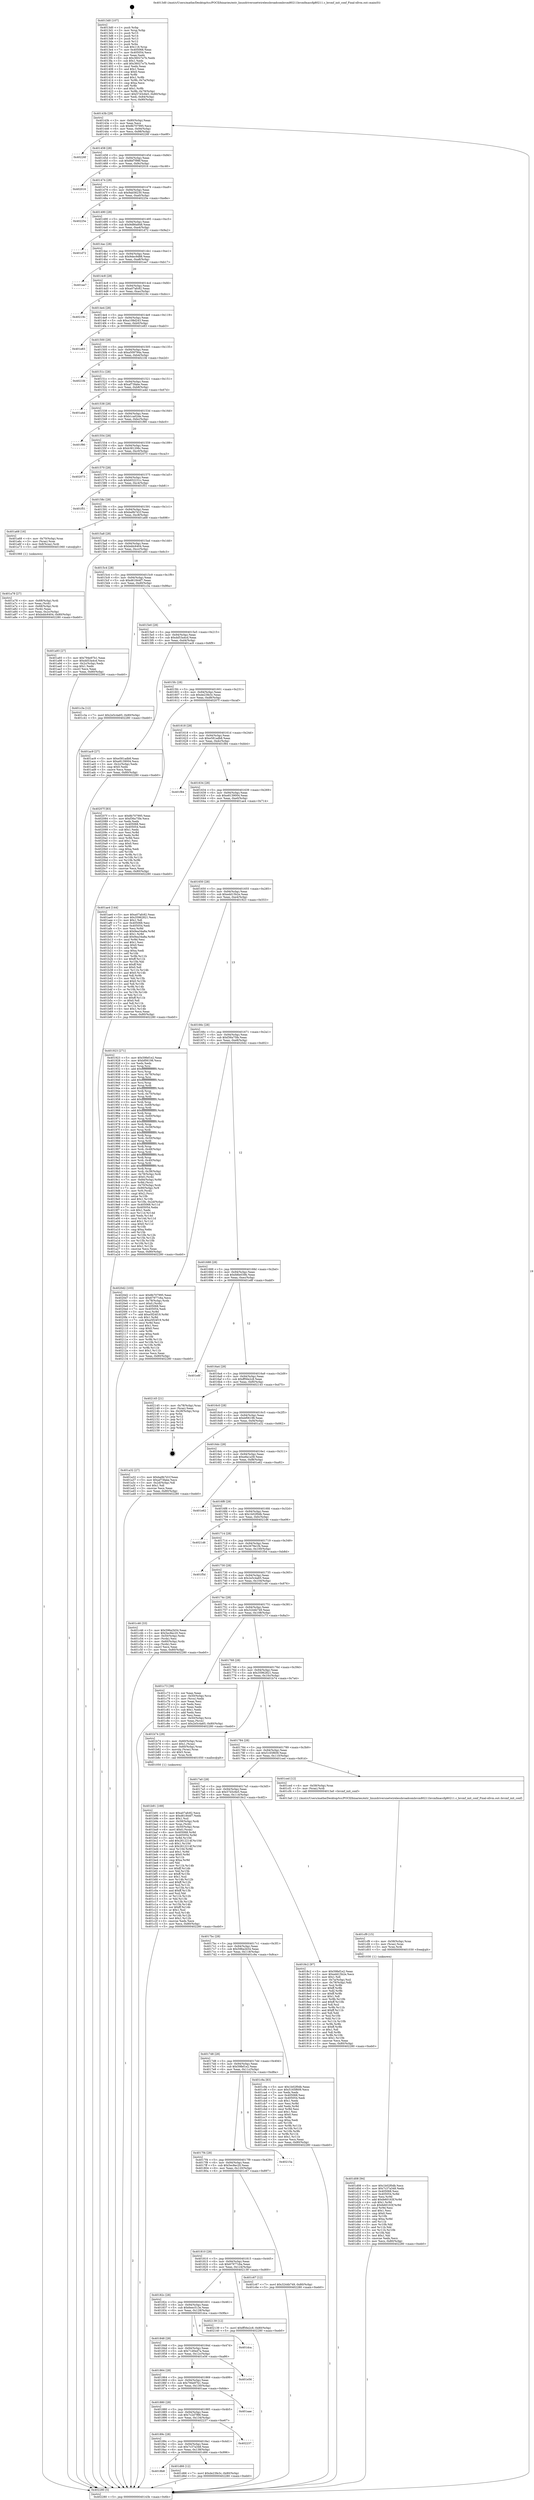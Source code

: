 digraph "0x4013d0" {
  label = "0x4013d0 (/mnt/c/Users/mathe/Desktop/tcc/POCII/binaries/extr_linuxdriversnetwirelessbroadcombrcm80211brcmfmaccfg80211.c_brcmf_init_conf_Final-ollvm.out::main(0))"
  labelloc = "t"
  node[shape=record]

  Entry [label="",width=0.3,height=0.3,shape=circle,fillcolor=black,style=filled]
  "0x40143b" [label="{
     0x40143b [29]\l
     | [instrs]\l
     &nbsp;&nbsp;0x40143b \<+3\>: mov -0x80(%rbp),%eax\l
     &nbsp;&nbsp;0x40143e \<+2\>: mov %eax,%ecx\l
     &nbsp;&nbsp;0x401440 \<+6\>: sub $0x8b707995,%ecx\l
     &nbsp;&nbsp;0x401446 \<+6\>: mov %eax,-0x94(%rbp)\l
     &nbsp;&nbsp;0x40144c \<+6\>: mov %ecx,-0x98(%rbp)\l
     &nbsp;&nbsp;0x401452 \<+6\>: je 000000000040226f \<main+0xe9f\>\l
  }"]
  "0x40226f" [label="{
     0x40226f\l
  }", style=dashed]
  "0x401458" [label="{
     0x401458 [28]\l
     | [instrs]\l
     &nbsp;&nbsp;0x401458 \<+5\>: jmp 000000000040145d \<main+0x8d\>\l
     &nbsp;&nbsp;0x40145d \<+6\>: mov -0x94(%rbp),%eax\l
     &nbsp;&nbsp;0x401463 \<+5\>: sub $0x8bf7f98f,%eax\l
     &nbsp;&nbsp;0x401468 \<+6\>: mov %eax,-0x9c(%rbp)\l
     &nbsp;&nbsp;0x40146e \<+6\>: je 0000000000402016 \<main+0xc46\>\l
  }"]
  Exit [label="",width=0.3,height=0.3,shape=circle,fillcolor=black,style=filled,peripheries=2]
  "0x402016" [label="{
     0x402016\l
  }", style=dashed]
  "0x401474" [label="{
     0x401474 [28]\l
     | [instrs]\l
     &nbsp;&nbsp;0x401474 \<+5\>: jmp 0000000000401479 \<main+0xa9\>\l
     &nbsp;&nbsp;0x401479 \<+6\>: mov -0x94(%rbp),%eax\l
     &nbsp;&nbsp;0x40147f \<+5\>: sub $0x9ab58230,%eax\l
     &nbsp;&nbsp;0x401484 \<+6\>: mov %eax,-0xa0(%rbp)\l
     &nbsp;&nbsp;0x40148a \<+6\>: je 000000000040225e \<main+0xe8e\>\l
  }"]
  "0x4018b8" [label="{
     0x4018b8\l
  }", style=dashed]
  "0x40225e" [label="{
     0x40225e\l
  }", style=dashed]
  "0x401490" [label="{
     0x401490 [28]\l
     | [instrs]\l
     &nbsp;&nbsp;0x401490 \<+5\>: jmp 0000000000401495 \<main+0xc5\>\l
     &nbsp;&nbsp;0x401495 \<+6\>: mov -0x94(%rbp),%eax\l
     &nbsp;&nbsp;0x40149b \<+5\>: sub $0x9d86a848,%eax\l
     &nbsp;&nbsp;0x4014a0 \<+6\>: mov %eax,-0xa4(%rbp)\l
     &nbsp;&nbsp;0x4014a6 \<+6\>: je 0000000000401d72 \<main+0x9a2\>\l
  }"]
  "0x401d66" [label="{
     0x401d66 [12]\l
     | [instrs]\l
     &nbsp;&nbsp;0x401d66 \<+7\>: movl $0xde23fe3c,-0x80(%rbp)\l
     &nbsp;&nbsp;0x401d6d \<+5\>: jmp 0000000000402280 \<main+0xeb0\>\l
  }"]
  "0x401d72" [label="{
     0x401d72\l
  }", style=dashed]
  "0x4014ac" [label="{
     0x4014ac [28]\l
     | [instrs]\l
     &nbsp;&nbsp;0x4014ac \<+5\>: jmp 00000000004014b1 \<main+0xe1\>\l
     &nbsp;&nbsp;0x4014b1 \<+6\>: mov -0x94(%rbp),%eax\l
     &nbsp;&nbsp;0x4014b7 \<+5\>: sub $0x9dec9d88,%eax\l
     &nbsp;&nbsp;0x4014bc \<+6\>: mov %eax,-0xa8(%rbp)\l
     &nbsp;&nbsp;0x4014c2 \<+6\>: je 0000000000401ee7 \<main+0xb17\>\l
  }"]
  "0x40189c" [label="{
     0x40189c [28]\l
     | [instrs]\l
     &nbsp;&nbsp;0x40189c \<+5\>: jmp 00000000004018a1 \<main+0x4d1\>\l
     &nbsp;&nbsp;0x4018a1 \<+6\>: mov -0x94(%rbp),%eax\l
     &nbsp;&nbsp;0x4018a7 \<+5\>: sub $0x7c37a348,%eax\l
     &nbsp;&nbsp;0x4018ac \<+6\>: mov %eax,-0x138(%rbp)\l
     &nbsp;&nbsp;0x4018b2 \<+6\>: je 0000000000401d66 \<main+0x996\>\l
  }"]
  "0x401ee7" [label="{
     0x401ee7\l
  }", style=dashed]
  "0x4014c8" [label="{
     0x4014c8 [28]\l
     | [instrs]\l
     &nbsp;&nbsp;0x4014c8 \<+5\>: jmp 00000000004014cd \<main+0xfd\>\l
     &nbsp;&nbsp;0x4014cd \<+6\>: mov -0x94(%rbp),%eax\l
     &nbsp;&nbsp;0x4014d3 \<+5\>: sub $0xa07afc82,%eax\l
     &nbsp;&nbsp;0x4014d8 \<+6\>: mov %eax,-0xac(%rbp)\l
     &nbsp;&nbsp;0x4014de \<+6\>: je 000000000040219c \<main+0xdcc\>\l
  }"]
  "0x402237" [label="{
     0x402237\l
  }", style=dashed]
  "0x40219c" [label="{
     0x40219c\l
  }", style=dashed]
  "0x4014e4" [label="{
     0x4014e4 [28]\l
     | [instrs]\l
     &nbsp;&nbsp;0x4014e4 \<+5\>: jmp 00000000004014e9 \<main+0x119\>\l
     &nbsp;&nbsp;0x4014e9 \<+6\>: mov -0x94(%rbp),%eax\l
     &nbsp;&nbsp;0x4014ef \<+5\>: sub $0xa108d243,%eax\l
     &nbsp;&nbsp;0x4014f4 \<+6\>: mov %eax,-0xb0(%rbp)\l
     &nbsp;&nbsp;0x4014fa \<+6\>: je 0000000000401e83 \<main+0xab3\>\l
  }"]
  "0x401880" [label="{
     0x401880 [28]\l
     | [instrs]\l
     &nbsp;&nbsp;0x401880 \<+5\>: jmp 0000000000401885 \<main+0x4b5\>\l
     &nbsp;&nbsp;0x401885 \<+6\>: mov -0x94(%rbp),%eax\l
     &nbsp;&nbsp;0x40188b \<+5\>: sub $0x7c2d7f88,%eax\l
     &nbsp;&nbsp;0x401890 \<+6\>: mov %eax,-0x134(%rbp)\l
     &nbsp;&nbsp;0x401896 \<+6\>: je 0000000000402237 \<main+0xe67\>\l
  }"]
  "0x401e83" [label="{
     0x401e83\l
  }", style=dashed]
  "0x401500" [label="{
     0x401500 [28]\l
     | [instrs]\l
     &nbsp;&nbsp;0x401500 \<+5\>: jmp 0000000000401505 \<main+0x135\>\l
     &nbsp;&nbsp;0x401505 \<+6\>: mov -0x94(%rbp),%eax\l
     &nbsp;&nbsp;0x40150b \<+5\>: sub $0xa509794a,%eax\l
     &nbsp;&nbsp;0x401510 \<+6\>: mov %eax,-0xb4(%rbp)\l
     &nbsp;&nbsp;0x401516 \<+6\>: je 00000000004021fd \<main+0xe2d\>\l
  }"]
  "0x401aae" [label="{
     0x401aae\l
  }", style=dashed]
  "0x4021fd" [label="{
     0x4021fd\l
  }", style=dashed]
  "0x40151c" [label="{
     0x40151c [28]\l
     | [instrs]\l
     &nbsp;&nbsp;0x40151c \<+5\>: jmp 0000000000401521 \<main+0x151\>\l
     &nbsp;&nbsp;0x401521 \<+6\>: mov -0x94(%rbp),%eax\l
     &nbsp;&nbsp;0x401527 \<+5\>: sub $0xaf73fabe,%eax\l
     &nbsp;&nbsp;0x40152c \<+6\>: mov %eax,-0xb8(%rbp)\l
     &nbsp;&nbsp;0x401532 \<+6\>: je 0000000000401a4d \<main+0x67d\>\l
  }"]
  "0x401864" [label="{
     0x401864 [28]\l
     | [instrs]\l
     &nbsp;&nbsp;0x401864 \<+5\>: jmp 0000000000401869 \<main+0x499\>\l
     &nbsp;&nbsp;0x401869 \<+6\>: mov -0x94(%rbp),%eax\l
     &nbsp;&nbsp;0x40186f \<+5\>: sub $0x794e97b1,%eax\l
     &nbsp;&nbsp;0x401874 \<+6\>: mov %eax,-0x130(%rbp)\l
     &nbsp;&nbsp;0x40187a \<+6\>: je 0000000000401aae \<main+0x6de\>\l
  }"]
  "0x401a4d" [label="{
     0x401a4d\l
  }", style=dashed]
  "0x401538" [label="{
     0x401538 [28]\l
     | [instrs]\l
     &nbsp;&nbsp;0x401538 \<+5\>: jmp 000000000040153d \<main+0x16d\>\l
     &nbsp;&nbsp;0x40153d \<+6\>: mov -0x94(%rbp),%eax\l
     &nbsp;&nbsp;0x401543 \<+5\>: sub $0xb1ca02de,%eax\l
     &nbsp;&nbsp;0x401548 \<+6\>: mov %eax,-0xbc(%rbp)\l
     &nbsp;&nbsp;0x40154e \<+6\>: je 0000000000401f90 \<main+0xbc0\>\l
  }"]
  "0x401e56" [label="{
     0x401e56\l
  }", style=dashed]
  "0x401f90" [label="{
     0x401f90\l
  }", style=dashed]
  "0x401554" [label="{
     0x401554 [28]\l
     | [instrs]\l
     &nbsp;&nbsp;0x401554 \<+5\>: jmp 0000000000401559 \<main+0x189\>\l
     &nbsp;&nbsp;0x401559 \<+6\>: mov -0x94(%rbp),%eax\l
     &nbsp;&nbsp;0x40155f \<+5\>: sub $0xb381206c,%eax\l
     &nbsp;&nbsp;0x401564 \<+6\>: mov %eax,-0xc0(%rbp)\l
     &nbsp;&nbsp;0x40156a \<+6\>: je 0000000000402073 \<main+0xca3\>\l
  }"]
  "0x401848" [label="{
     0x401848 [28]\l
     | [instrs]\l
     &nbsp;&nbsp;0x401848 \<+5\>: jmp 000000000040184d \<main+0x47d\>\l
     &nbsp;&nbsp;0x40184d \<+6\>: mov -0x94(%rbp),%eax\l
     &nbsp;&nbsp;0x401853 \<+5\>: sub $0x71d0ed7a,%eax\l
     &nbsp;&nbsp;0x401858 \<+6\>: mov %eax,-0x12c(%rbp)\l
     &nbsp;&nbsp;0x40185e \<+6\>: je 0000000000401e56 \<main+0xa86\>\l
  }"]
  "0x402073" [label="{
     0x402073\l
  }", style=dashed]
  "0x401570" [label="{
     0x401570 [28]\l
     | [instrs]\l
     &nbsp;&nbsp;0x401570 \<+5\>: jmp 0000000000401575 \<main+0x1a5\>\l
     &nbsp;&nbsp;0x401575 \<+6\>: mov -0x94(%rbp),%eax\l
     &nbsp;&nbsp;0x40157b \<+5\>: sub $0xb932231c,%eax\l
     &nbsp;&nbsp;0x401580 \<+6\>: mov %eax,-0xc4(%rbp)\l
     &nbsp;&nbsp;0x401586 \<+6\>: je 0000000000401f51 \<main+0xb81\>\l
  }"]
  "0x401dca" [label="{
     0x401dca\l
  }", style=dashed]
  "0x401f51" [label="{
     0x401f51\l
  }", style=dashed]
  "0x40158c" [label="{
     0x40158c [28]\l
     | [instrs]\l
     &nbsp;&nbsp;0x40158c \<+5\>: jmp 0000000000401591 \<main+0x1c1\>\l
     &nbsp;&nbsp;0x401591 \<+6\>: mov -0x94(%rbp),%eax\l
     &nbsp;&nbsp;0x401597 \<+5\>: sub $0xba9b7d1f,%eax\l
     &nbsp;&nbsp;0x40159c \<+6\>: mov %eax,-0xc8(%rbp)\l
     &nbsp;&nbsp;0x4015a2 \<+6\>: je 0000000000401a68 \<main+0x698\>\l
  }"]
  "0x40182c" [label="{
     0x40182c [28]\l
     | [instrs]\l
     &nbsp;&nbsp;0x40182c \<+5\>: jmp 0000000000401831 \<main+0x461\>\l
     &nbsp;&nbsp;0x401831 \<+6\>: mov -0x94(%rbp),%eax\l
     &nbsp;&nbsp;0x401837 \<+5\>: sub $0x6eec513e,%eax\l
     &nbsp;&nbsp;0x40183c \<+6\>: mov %eax,-0x128(%rbp)\l
     &nbsp;&nbsp;0x401842 \<+6\>: je 0000000000401dca \<main+0x9fa\>\l
  }"]
  "0x401a68" [label="{
     0x401a68 [16]\l
     | [instrs]\l
     &nbsp;&nbsp;0x401a68 \<+4\>: mov -0x70(%rbp),%rax\l
     &nbsp;&nbsp;0x401a6c \<+3\>: mov (%rax),%rax\l
     &nbsp;&nbsp;0x401a6f \<+4\>: mov 0x8(%rax),%rdi\l
     &nbsp;&nbsp;0x401a73 \<+5\>: call 0000000000401060 \<atoi@plt\>\l
     | [calls]\l
     &nbsp;&nbsp;0x401060 \{1\} (unknown)\l
  }"]
  "0x4015a8" [label="{
     0x4015a8 [28]\l
     | [instrs]\l
     &nbsp;&nbsp;0x4015a8 \<+5\>: jmp 00000000004015ad \<main+0x1dd\>\l
     &nbsp;&nbsp;0x4015ad \<+6\>: mov -0x94(%rbp),%eax\l
     &nbsp;&nbsp;0x4015b3 \<+5\>: sub $0xbddc6404,%eax\l
     &nbsp;&nbsp;0x4015b8 \<+6\>: mov %eax,-0xcc(%rbp)\l
     &nbsp;&nbsp;0x4015be \<+6\>: je 0000000000401a93 \<main+0x6c3\>\l
  }"]
  "0x402139" [label="{
     0x402139 [12]\l
     | [instrs]\l
     &nbsp;&nbsp;0x402139 \<+7\>: movl $0xff56e2c8,-0x80(%rbp)\l
     &nbsp;&nbsp;0x402140 \<+5\>: jmp 0000000000402280 \<main+0xeb0\>\l
  }"]
  "0x401a93" [label="{
     0x401a93 [27]\l
     | [instrs]\l
     &nbsp;&nbsp;0x401a93 \<+5\>: mov $0x794e97b1,%eax\l
     &nbsp;&nbsp;0x401a98 \<+5\>: mov $0xdd53a4cd,%ecx\l
     &nbsp;&nbsp;0x401a9d \<+3\>: mov -0x2c(%rbp),%edx\l
     &nbsp;&nbsp;0x401aa0 \<+3\>: cmp $0x1,%edx\l
     &nbsp;&nbsp;0x401aa3 \<+3\>: cmovl %ecx,%eax\l
     &nbsp;&nbsp;0x401aa6 \<+3\>: mov %eax,-0x80(%rbp)\l
     &nbsp;&nbsp;0x401aa9 \<+5\>: jmp 0000000000402280 \<main+0xeb0\>\l
  }"]
  "0x4015c4" [label="{
     0x4015c4 [28]\l
     | [instrs]\l
     &nbsp;&nbsp;0x4015c4 \<+5\>: jmp 00000000004015c9 \<main+0x1f9\>\l
     &nbsp;&nbsp;0x4015c9 \<+6\>: mov -0x94(%rbp),%eax\l
     &nbsp;&nbsp;0x4015cf \<+5\>: sub $0xd61844f7,%eax\l
     &nbsp;&nbsp;0x4015d4 \<+6\>: mov %eax,-0xd0(%rbp)\l
     &nbsp;&nbsp;0x4015da \<+6\>: je 0000000000401c3a \<main+0x86a\>\l
  }"]
  "0x401d08" [label="{
     0x401d08 [94]\l
     | [instrs]\l
     &nbsp;&nbsp;0x401d08 \<+5\>: mov $0x1b02f0db,%ecx\l
     &nbsp;&nbsp;0x401d0d \<+5\>: mov $0x7c37a348,%edx\l
     &nbsp;&nbsp;0x401d12 \<+7\>: mov 0x405068,%esi\l
     &nbsp;&nbsp;0x401d19 \<+8\>: mov 0x405054,%r8d\l
     &nbsp;&nbsp;0x401d21 \<+3\>: mov %esi,%r9d\l
     &nbsp;&nbsp;0x401d24 \<+7\>: add $0xfe60163f,%r9d\l
     &nbsp;&nbsp;0x401d2b \<+4\>: sub $0x1,%r9d\l
     &nbsp;&nbsp;0x401d2f \<+7\>: sub $0xfe60163f,%r9d\l
     &nbsp;&nbsp;0x401d36 \<+4\>: imul %r9d,%esi\l
     &nbsp;&nbsp;0x401d3a \<+3\>: and $0x1,%esi\l
     &nbsp;&nbsp;0x401d3d \<+3\>: cmp $0x0,%esi\l
     &nbsp;&nbsp;0x401d40 \<+4\>: sete %r10b\l
     &nbsp;&nbsp;0x401d44 \<+4\>: cmp $0xa,%r8d\l
     &nbsp;&nbsp;0x401d48 \<+4\>: setl %r11b\l
     &nbsp;&nbsp;0x401d4c \<+3\>: mov %r10b,%bl\l
     &nbsp;&nbsp;0x401d4f \<+3\>: and %r11b,%bl\l
     &nbsp;&nbsp;0x401d52 \<+3\>: xor %r11b,%r10b\l
     &nbsp;&nbsp;0x401d55 \<+3\>: or %r10b,%bl\l
     &nbsp;&nbsp;0x401d58 \<+3\>: test $0x1,%bl\l
     &nbsp;&nbsp;0x401d5b \<+3\>: cmovne %edx,%ecx\l
     &nbsp;&nbsp;0x401d5e \<+3\>: mov %ecx,-0x80(%rbp)\l
     &nbsp;&nbsp;0x401d61 \<+5\>: jmp 0000000000402280 \<main+0xeb0\>\l
  }"]
  "0x401c3a" [label="{
     0x401c3a [12]\l
     | [instrs]\l
     &nbsp;&nbsp;0x401c3a \<+7\>: movl $0x2e5c4a65,-0x80(%rbp)\l
     &nbsp;&nbsp;0x401c41 \<+5\>: jmp 0000000000402280 \<main+0xeb0\>\l
  }"]
  "0x4015e0" [label="{
     0x4015e0 [28]\l
     | [instrs]\l
     &nbsp;&nbsp;0x4015e0 \<+5\>: jmp 00000000004015e5 \<main+0x215\>\l
     &nbsp;&nbsp;0x4015e5 \<+6\>: mov -0x94(%rbp),%eax\l
     &nbsp;&nbsp;0x4015eb \<+5\>: sub $0xdd53a4cd,%eax\l
     &nbsp;&nbsp;0x4015f0 \<+6\>: mov %eax,-0xd4(%rbp)\l
     &nbsp;&nbsp;0x4015f6 \<+6\>: je 0000000000401ac9 \<main+0x6f9\>\l
  }"]
  "0x401cf9" [label="{
     0x401cf9 [15]\l
     | [instrs]\l
     &nbsp;&nbsp;0x401cf9 \<+4\>: mov -0x58(%rbp),%rax\l
     &nbsp;&nbsp;0x401cfd \<+3\>: mov (%rax),%rax\l
     &nbsp;&nbsp;0x401d00 \<+3\>: mov %rax,%rdi\l
     &nbsp;&nbsp;0x401d03 \<+5\>: call 0000000000401030 \<free@plt\>\l
     | [calls]\l
     &nbsp;&nbsp;0x401030 \{1\} (unknown)\l
  }"]
  "0x401ac9" [label="{
     0x401ac9 [27]\l
     | [instrs]\l
     &nbsp;&nbsp;0x401ac9 \<+5\>: mov $0xe581adb8,%eax\l
     &nbsp;&nbsp;0x401ace \<+5\>: mov $0xe8139004,%ecx\l
     &nbsp;&nbsp;0x401ad3 \<+3\>: mov -0x2c(%rbp),%edx\l
     &nbsp;&nbsp;0x401ad6 \<+3\>: cmp $0x0,%edx\l
     &nbsp;&nbsp;0x401ad9 \<+3\>: cmove %ecx,%eax\l
     &nbsp;&nbsp;0x401adc \<+3\>: mov %eax,-0x80(%rbp)\l
     &nbsp;&nbsp;0x401adf \<+5\>: jmp 0000000000402280 \<main+0xeb0\>\l
  }"]
  "0x4015fc" [label="{
     0x4015fc [28]\l
     | [instrs]\l
     &nbsp;&nbsp;0x4015fc \<+5\>: jmp 0000000000401601 \<main+0x231\>\l
     &nbsp;&nbsp;0x401601 \<+6\>: mov -0x94(%rbp),%eax\l
     &nbsp;&nbsp;0x401607 \<+5\>: sub $0xde23fe3c,%eax\l
     &nbsp;&nbsp;0x40160c \<+6\>: mov %eax,-0xd8(%rbp)\l
     &nbsp;&nbsp;0x401612 \<+6\>: je 000000000040207f \<main+0xcaf\>\l
  }"]
  "0x401810" [label="{
     0x401810 [28]\l
     | [instrs]\l
     &nbsp;&nbsp;0x401810 \<+5\>: jmp 0000000000401815 \<main+0x445\>\l
     &nbsp;&nbsp;0x401815 \<+6\>: mov -0x94(%rbp),%eax\l
     &nbsp;&nbsp;0x40181b \<+5\>: sub $0x67977c6a,%eax\l
     &nbsp;&nbsp;0x401820 \<+6\>: mov %eax,-0x124(%rbp)\l
     &nbsp;&nbsp;0x401826 \<+6\>: je 0000000000402139 \<main+0xd69\>\l
  }"]
  "0x40207f" [label="{
     0x40207f [83]\l
     | [instrs]\l
     &nbsp;&nbsp;0x40207f \<+5\>: mov $0x8b707995,%eax\l
     &nbsp;&nbsp;0x402084 \<+5\>: mov $0xf36a75fe,%ecx\l
     &nbsp;&nbsp;0x402089 \<+2\>: xor %edx,%edx\l
     &nbsp;&nbsp;0x40208b \<+7\>: mov 0x405068,%esi\l
     &nbsp;&nbsp;0x402092 \<+7\>: mov 0x405054,%edi\l
     &nbsp;&nbsp;0x402099 \<+3\>: sub $0x1,%edx\l
     &nbsp;&nbsp;0x40209c \<+3\>: mov %esi,%r8d\l
     &nbsp;&nbsp;0x40209f \<+3\>: add %edx,%r8d\l
     &nbsp;&nbsp;0x4020a2 \<+4\>: imul %r8d,%esi\l
     &nbsp;&nbsp;0x4020a6 \<+3\>: and $0x1,%esi\l
     &nbsp;&nbsp;0x4020a9 \<+3\>: cmp $0x0,%esi\l
     &nbsp;&nbsp;0x4020ac \<+4\>: sete %r9b\l
     &nbsp;&nbsp;0x4020b0 \<+3\>: cmp $0xa,%edi\l
     &nbsp;&nbsp;0x4020b3 \<+4\>: setl %r10b\l
     &nbsp;&nbsp;0x4020b7 \<+3\>: mov %r9b,%r11b\l
     &nbsp;&nbsp;0x4020ba \<+3\>: and %r10b,%r11b\l
     &nbsp;&nbsp;0x4020bd \<+3\>: xor %r10b,%r9b\l
     &nbsp;&nbsp;0x4020c0 \<+3\>: or %r9b,%r11b\l
     &nbsp;&nbsp;0x4020c3 \<+4\>: test $0x1,%r11b\l
     &nbsp;&nbsp;0x4020c7 \<+3\>: cmovne %ecx,%eax\l
     &nbsp;&nbsp;0x4020ca \<+3\>: mov %eax,-0x80(%rbp)\l
     &nbsp;&nbsp;0x4020cd \<+5\>: jmp 0000000000402280 \<main+0xeb0\>\l
  }"]
  "0x401618" [label="{
     0x401618 [28]\l
     | [instrs]\l
     &nbsp;&nbsp;0x401618 \<+5\>: jmp 000000000040161d \<main+0x24d\>\l
     &nbsp;&nbsp;0x40161d \<+6\>: mov -0x94(%rbp),%eax\l
     &nbsp;&nbsp;0x401623 \<+5\>: sub $0xe581adb8,%eax\l
     &nbsp;&nbsp;0x401628 \<+6\>: mov %eax,-0xdc(%rbp)\l
     &nbsp;&nbsp;0x40162e \<+6\>: je 0000000000401f84 \<main+0xbb4\>\l
  }"]
  "0x401c67" [label="{
     0x401c67 [12]\l
     | [instrs]\l
     &nbsp;&nbsp;0x401c67 \<+7\>: movl $0x3244b749,-0x80(%rbp)\l
     &nbsp;&nbsp;0x401c6e \<+5\>: jmp 0000000000402280 \<main+0xeb0\>\l
  }"]
  "0x401f84" [label="{
     0x401f84\l
  }", style=dashed]
  "0x401634" [label="{
     0x401634 [28]\l
     | [instrs]\l
     &nbsp;&nbsp;0x401634 \<+5\>: jmp 0000000000401639 \<main+0x269\>\l
     &nbsp;&nbsp;0x401639 \<+6\>: mov -0x94(%rbp),%eax\l
     &nbsp;&nbsp;0x40163f \<+5\>: sub $0xe8139004,%eax\l
     &nbsp;&nbsp;0x401644 \<+6\>: mov %eax,-0xe0(%rbp)\l
     &nbsp;&nbsp;0x40164a \<+6\>: je 0000000000401ae4 \<main+0x714\>\l
  }"]
  "0x4017f4" [label="{
     0x4017f4 [28]\l
     | [instrs]\l
     &nbsp;&nbsp;0x4017f4 \<+5\>: jmp 00000000004017f9 \<main+0x429\>\l
     &nbsp;&nbsp;0x4017f9 \<+6\>: mov -0x94(%rbp),%eax\l
     &nbsp;&nbsp;0x4017ff \<+5\>: sub $0x5ec8ec20,%eax\l
     &nbsp;&nbsp;0x401804 \<+6\>: mov %eax,-0x120(%rbp)\l
     &nbsp;&nbsp;0x40180a \<+6\>: je 0000000000401c67 \<main+0x897\>\l
  }"]
  "0x401ae4" [label="{
     0x401ae4 [144]\l
     | [instrs]\l
     &nbsp;&nbsp;0x401ae4 \<+5\>: mov $0xa07afc82,%eax\l
     &nbsp;&nbsp;0x401ae9 \<+5\>: mov $0x35962821,%ecx\l
     &nbsp;&nbsp;0x401aee \<+2\>: mov $0x1,%dl\l
     &nbsp;&nbsp;0x401af0 \<+7\>: mov 0x405068,%esi\l
     &nbsp;&nbsp;0x401af7 \<+7\>: mov 0x405054,%edi\l
     &nbsp;&nbsp;0x401afe \<+3\>: mov %esi,%r8d\l
     &nbsp;&nbsp;0x401b01 \<+7\>: sub $0x9ea34a8a,%r8d\l
     &nbsp;&nbsp;0x401b08 \<+4\>: sub $0x1,%r8d\l
     &nbsp;&nbsp;0x401b0c \<+7\>: add $0x9ea34a8a,%r8d\l
     &nbsp;&nbsp;0x401b13 \<+4\>: imul %r8d,%esi\l
     &nbsp;&nbsp;0x401b17 \<+3\>: and $0x1,%esi\l
     &nbsp;&nbsp;0x401b1a \<+3\>: cmp $0x0,%esi\l
     &nbsp;&nbsp;0x401b1d \<+4\>: sete %r9b\l
     &nbsp;&nbsp;0x401b21 \<+3\>: cmp $0xa,%edi\l
     &nbsp;&nbsp;0x401b24 \<+4\>: setl %r10b\l
     &nbsp;&nbsp;0x401b28 \<+3\>: mov %r9b,%r11b\l
     &nbsp;&nbsp;0x401b2b \<+4\>: xor $0xff,%r11b\l
     &nbsp;&nbsp;0x401b2f \<+3\>: mov %r10b,%bl\l
     &nbsp;&nbsp;0x401b32 \<+3\>: xor $0xff,%bl\l
     &nbsp;&nbsp;0x401b35 \<+3\>: xor $0x0,%dl\l
     &nbsp;&nbsp;0x401b38 \<+3\>: mov %r11b,%r14b\l
     &nbsp;&nbsp;0x401b3b \<+4\>: and $0x0,%r14b\l
     &nbsp;&nbsp;0x401b3f \<+3\>: and %dl,%r9b\l
     &nbsp;&nbsp;0x401b42 \<+3\>: mov %bl,%r15b\l
     &nbsp;&nbsp;0x401b45 \<+4\>: and $0x0,%r15b\l
     &nbsp;&nbsp;0x401b49 \<+3\>: and %dl,%r10b\l
     &nbsp;&nbsp;0x401b4c \<+3\>: or %r9b,%r14b\l
     &nbsp;&nbsp;0x401b4f \<+3\>: or %r10b,%r15b\l
     &nbsp;&nbsp;0x401b52 \<+3\>: xor %r15b,%r14b\l
     &nbsp;&nbsp;0x401b55 \<+3\>: or %bl,%r11b\l
     &nbsp;&nbsp;0x401b58 \<+4\>: xor $0xff,%r11b\l
     &nbsp;&nbsp;0x401b5c \<+3\>: or $0x0,%dl\l
     &nbsp;&nbsp;0x401b5f \<+3\>: and %dl,%r11b\l
     &nbsp;&nbsp;0x401b62 \<+3\>: or %r11b,%r14b\l
     &nbsp;&nbsp;0x401b65 \<+4\>: test $0x1,%r14b\l
     &nbsp;&nbsp;0x401b69 \<+3\>: cmovne %ecx,%eax\l
     &nbsp;&nbsp;0x401b6c \<+3\>: mov %eax,-0x80(%rbp)\l
     &nbsp;&nbsp;0x401b6f \<+5\>: jmp 0000000000402280 \<main+0xeb0\>\l
  }"]
  "0x401650" [label="{
     0x401650 [28]\l
     | [instrs]\l
     &nbsp;&nbsp;0x401650 \<+5\>: jmp 0000000000401655 \<main+0x285\>\l
     &nbsp;&nbsp;0x401655 \<+6\>: mov -0x94(%rbp),%eax\l
     &nbsp;&nbsp;0x40165b \<+5\>: sub $0xedd15b2e,%eax\l
     &nbsp;&nbsp;0x401660 \<+6\>: mov %eax,-0xe4(%rbp)\l
     &nbsp;&nbsp;0x401666 \<+6\>: je 0000000000401923 \<main+0x553\>\l
  }"]
  "0x40215a" [label="{
     0x40215a\l
  }", style=dashed]
  "0x401923" [label="{
     0x401923 [271]\l
     | [instrs]\l
     &nbsp;&nbsp;0x401923 \<+5\>: mov $0x59fef1e2,%eax\l
     &nbsp;&nbsp;0x401928 \<+5\>: mov $0xbf06198,%ecx\l
     &nbsp;&nbsp;0x40192d \<+2\>: xor %edx,%edx\l
     &nbsp;&nbsp;0x40192f \<+3\>: mov %rsp,%rsi\l
     &nbsp;&nbsp;0x401932 \<+4\>: add $0xfffffffffffffff0,%rsi\l
     &nbsp;&nbsp;0x401936 \<+3\>: mov %rsi,%rsp\l
     &nbsp;&nbsp;0x401939 \<+4\>: mov %rsi,-0x78(%rbp)\l
     &nbsp;&nbsp;0x40193d \<+3\>: mov %rsp,%rsi\l
     &nbsp;&nbsp;0x401940 \<+4\>: add $0xfffffffffffffff0,%rsi\l
     &nbsp;&nbsp;0x401944 \<+3\>: mov %rsi,%rsp\l
     &nbsp;&nbsp;0x401947 \<+3\>: mov %rsp,%rdi\l
     &nbsp;&nbsp;0x40194a \<+4\>: add $0xfffffffffffffff0,%rdi\l
     &nbsp;&nbsp;0x40194e \<+3\>: mov %rdi,%rsp\l
     &nbsp;&nbsp;0x401951 \<+4\>: mov %rdi,-0x70(%rbp)\l
     &nbsp;&nbsp;0x401955 \<+3\>: mov %rsp,%rdi\l
     &nbsp;&nbsp;0x401958 \<+4\>: add $0xfffffffffffffff0,%rdi\l
     &nbsp;&nbsp;0x40195c \<+3\>: mov %rdi,%rsp\l
     &nbsp;&nbsp;0x40195f \<+4\>: mov %rdi,-0x68(%rbp)\l
     &nbsp;&nbsp;0x401963 \<+3\>: mov %rsp,%rdi\l
     &nbsp;&nbsp;0x401966 \<+4\>: add $0xfffffffffffffff0,%rdi\l
     &nbsp;&nbsp;0x40196a \<+3\>: mov %rdi,%rsp\l
     &nbsp;&nbsp;0x40196d \<+4\>: mov %rdi,-0x60(%rbp)\l
     &nbsp;&nbsp;0x401971 \<+3\>: mov %rsp,%rdi\l
     &nbsp;&nbsp;0x401974 \<+4\>: add $0xfffffffffffffff0,%rdi\l
     &nbsp;&nbsp;0x401978 \<+3\>: mov %rdi,%rsp\l
     &nbsp;&nbsp;0x40197b \<+4\>: mov %rdi,-0x58(%rbp)\l
     &nbsp;&nbsp;0x40197f \<+3\>: mov %rsp,%rdi\l
     &nbsp;&nbsp;0x401982 \<+4\>: add $0xfffffffffffffff0,%rdi\l
     &nbsp;&nbsp;0x401986 \<+3\>: mov %rdi,%rsp\l
     &nbsp;&nbsp;0x401989 \<+4\>: mov %rdi,-0x50(%rbp)\l
     &nbsp;&nbsp;0x40198d \<+3\>: mov %rsp,%rdi\l
     &nbsp;&nbsp;0x401990 \<+4\>: add $0xfffffffffffffff0,%rdi\l
     &nbsp;&nbsp;0x401994 \<+3\>: mov %rdi,%rsp\l
     &nbsp;&nbsp;0x401997 \<+4\>: mov %rdi,-0x48(%rbp)\l
     &nbsp;&nbsp;0x40199b \<+3\>: mov %rsp,%rdi\l
     &nbsp;&nbsp;0x40199e \<+4\>: add $0xfffffffffffffff0,%rdi\l
     &nbsp;&nbsp;0x4019a2 \<+3\>: mov %rdi,%rsp\l
     &nbsp;&nbsp;0x4019a5 \<+4\>: mov %rdi,-0x40(%rbp)\l
     &nbsp;&nbsp;0x4019a9 \<+3\>: mov %rsp,%rdi\l
     &nbsp;&nbsp;0x4019ac \<+4\>: add $0xfffffffffffffff0,%rdi\l
     &nbsp;&nbsp;0x4019b0 \<+3\>: mov %rdi,%rsp\l
     &nbsp;&nbsp;0x4019b3 \<+4\>: mov %rdi,-0x38(%rbp)\l
     &nbsp;&nbsp;0x4019b7 \<+4\>: mov -0x78(%rbp),%rdi\l
     &nbsp;&nbsp;0x4019bb \<+6\>: movl $0x0,(%rdi)\l
     &nbsp;&nbsp;0x4019c1 \<+7\>: mov -0x84(%rbp),%r8d\l
     &nbsp;&nbsp;0x4019c8 \<+3\>: mov %r8d,(%rsi)\l
     &nbsp;&nbsp;0x4019cb \<+4\>: mov -0x70(%rbp),%rdi\l
     &nbsp;&nbsp;0x4019cf \<+7\>: mov -0x90(%rbp),%r9\l
     &nbsp;&nbsp;0x4019d6 \<+3\>: mov %r9,(%rdi)\l
     &nbsp;&nbsp;0x4019d9 \<+3\>: cmpl $0x2,(%rsi)\l
     &nbsp;&nbsp;0x4019dc \<+4\>: setne %r10b\l
     &nbsp;&nbsp;0x4019e0 \<+4\>: and $0x1,%r10b\l
     &nbsp;&nbsp;0x4019e4 \<+4\>: mov %r10b,-0x2d(%rbp)\l
     &nbsp;&nbsp;0x4019e8 \<+8\>: mov 0x405068,%r11d\l
     &nbsp;&nbsp;0x4019f0 \<+7\>: mov 0x405054,%ebx\l
     &nbsp;&nbsp;0x4019f7 \<+3\>: sub $0x1,%edx\l
     &nbsp;&nbsp;0x4019fa \<+3\>: mov %r11d,%r14d\l
     &nbsp;&nbsp;0x4019fd \<+3\>: add %edx,%r14d\l
     &nbsp;&nbsp;0x401a00 \<+4\>: imul %r14d,%r11d\l
     &nbsp;&nbsp;0x401a04 \<+4\>: and $0x1,%r11d\l
     &nbsp;&nbsp;0x401a08 \<+4\>: cmp $0x0,%r11d\l
     &nbsp;&nbsp;0x401a0c \<+4\>: sete %r10b\l
     &nbsp;&nbsp;0x401a10 \<+3\>: cmp $0xa,%ebx\l
     &nbsp;&nbsp;0x401a13 \<+4\>: setl %r15b\l
     &nbsp;&nbsp;0x401a17 \<+3\>: mov %r10b,%r12b\l
     &nbsp;&nbsp;0x401a1a \<+3\>: and %r15b,%r12b\l
     &nbsp;&nbsp;0x401a1d \<+3\>: xor %r15b,%r10b\l
     &nbsp;&nbsp;0x401a20 \<+3\>: or %r10b,%r12b\l
     &nbsp;&nbsp;0x401a23 \<+4\>: test $0x1,%r12b\l
     &nbsp;&nbsp;0x401a27 \<+3\>: cmovne %ecx,%eax\l
     &nbsp;&nbsp;0x401a2a \<+3\>: mov %eax,-0x80(%rbp)\l
     &nbsp;&nbsp;0x401a2d \<+5\>: jmp 0000000000402280 \<main+0xeb0\>\l
  }"]
  "0x40166c" [label="{
     0x40166c [28]\l
     | [instrs]\l
     &nbsp;&nbsp;0x40166c \<+5\>: jmp 0000000000401671 \<main+0x2a1\>\l
     &nbsp;&nbsp;0x401671 \<+6\>: mov -0x94(%rbp),%eax\l
     &nbsp;&nbsp;0x401677 \<+5\>: sub $0xf36a75fe,%eax\l
     &nbsp;&nbsp;0x40167c \<+6\>: mov %eax,-0xe8(%rbp)\l
     &nbsp;&nbsp;0x401682 \<+6\>: je 00000000004020d2 \<main+0xd02\>\l
  }"]
  "0x4017d8" [label="{
     0x4017d8 [28]\l
     | [instrs]\l
     &nbsp;&nbsp;0x4017d8 \<+5\>: jmp 00000000004017dd \<main+0x40d\>\l
     &nbsp;&nbsp;0x4017dd \<+6\>: mov -0x94(%rbp),%eax\l
     &nbsp;&nbsp;0x4017e3 \<+5\>: sub $0x59fef1e2,%eax\l
     &nbsp;&nbsp;0x4017e8 \<+6\>: mov %eax,-0x11c(%rbp)\l
     &nbsp;&nbsp;0x4017ee \<+6\>: je 000000000040215a \<main+0xd8a\>\l
  }"]
  "0x4020d2" [label="{
     0x4020d2 [103]\l
     | [instrs]\l
     &nbsp;&nbsp;0x4020d2 \<+5\>: mov $0x8b707995,%eax\l
     &nbsp;&nbsp;0x4020d7 \<+5\>: mov $0x67977c6a,%ecx\l
     &nbsp;&nbsp;0x4020dc \<+4\>: mov -0x78(%rbp),%rdx\l
     &nbsp;&nbsp;0x4020e0 \<+6\>: movl $0x0,(%rdx)\l
     &nbsp;&nbsp;0x4020e6 \<+7\>: mov 0x405068,%esi\l
     &nbsp;&nbsp;0x4020ed \<+7\>: mov 0x405054,%edi\l
     &nbsp;&nbsp;0x4020f4 \<+3\>: mov %esi,%r8d\l
     &nbsp;&nbsp;0x4020f7 \<+7\>: add $0xe5f24f19,%r8d\l
     &nbsp;&nbsp;0x4020fe \<+4\>: sub $0x1,%r8d\l
     &nbsp;&nbsp;0x402102 \<+7\>: sub $0xe5f24f19,%r8d\l
     &nbsp;&nbsp;0x402109 \<+4\>: imul %r8d,%esi\l
     &nbsp;&nbsp;0x40210d \<+3\>: and $0x1,%esi\l
     &nbsp;&nbsp;0x402110 \<+3\>: cmp $0x0,%esi\l
     &nbsp;&nbsp;0x402113 \<+4\>: sete %r9b\l
     &nbsp;&nbsp;0x402117 \<+3\>: cmp $0xa,%edi\l
     &nbsp;&nbsp;0x40211a \<+4\>: setl %r10b\l
     &nbsp;&nbsp;0x40211e \<+3\>: mov %r9b,%r11b\l
     &nbsp;&nbsp;0x402121 \<+3\>: and %r10b,%r11b\l
     &nbsp;&nbsp;0x402124 \<+3\>: xor %r10b,%r9b\l
     &nbsp;&nbsp;0x402127 \<+3\>: or %r9b,%r11b\l
     &nbsp;&nbsp;0x40212a \<+4\>: test $0x1,%r11b\l
     &nbsp;&nbsp;0x40212e \<+3\>: cmovne %ecx,%eax\l
     &nbsp;&nbsp;0x402131 \<+3\>: mov %eax,-0x80(%rbp)\l
     &nbsp;&nbsp;0x402134 \<+5\>: jmp 0000000000402280 \<main+0xeb0\>\l
  }"]
  "0x401688" [label="{
     0x401688 [28]\l
     | [instrs]\l
     &nbsp;&nbsp;0x401688 \<+5\>: jmp 000000000040168d \<main+0x2bd\>\l
     &nbsp;&nbsp;0x40168d \<+6\>: mov -0x94(%rbp),%eax\l
     &nbsp;&nbsp;0x401693 \<+5\>: sub $0xfd6e039b,%eax\l
     &nbsp;&nbsp;0x401698 \<+6\>: mov %eax,-0xec(%rbp)\l
     &nbsp;&nbsp;0x40169e \<+6\>: je 0000000000401e8f \<main+0xabf\>\l
  }"]
  "0x401c9a" [label="{
     0x401c9a [83]\l
     | [instrs]\l
     &nbsp;&nbsp;0x401c9a \<+5\>: mov $0x1b02f0db,%eax\l
     &nbsp;&nbsp;0x401c9f \<+5\>: mov $0x5165f609,%ecx\l
     &nbsp;&nbsp;0x401ca4 \<+2\>: xor %edx,%edx\l
     &nbsp;&nbsp;0x401ca6 \<+7\>: mov 0x405068,%esi\l
     &nbsp;&nbsp;0x401cad \<+7\>: mov 0x405054,%edi\l
     &nbsp;&nbsp;0x401cb4 \<+3\>: sub $0x1,%edx\l
     &nbsp;&nbsp;0x401cb7 \<+3\>: mov %esi,%r8d\l
     &nbsp;&nbsp;0x401cba \<+3\>: add %edx,%r8d\l
     &nbsp;&nbsp;0x401cbd \<+4\>: imul %r8d,%esi\l
     &nbsp;&nbsp;0x401cc1 \<+3\>: and $0x1,%esi\l
     &nbsp;&nbsp;0x401cc4 \<+3\>: cmp $0x0,%esi\l
     &nbsp;&nbsp;0x401cc7 \<+4\>: sete %r9b\l
     &nbsp;&nbsp;0x401ccb \<+3\>: cmp $0xa,%edi\l
     &nbsp;&nbsp;0x401cce \<+4\>: setl %r10b\l
     &nbsp;&nbsp;0x401cd2 \<+3\>: mov %r9b,%r11b\l
     &nbsp;&nbsp;0x401cd5 \<+3\>: and %r10b,%r11b\l
     &nbsp;&nbsp;0x401cd8 \<+3\>: xor %r10b,%r9b\l
     &nbsp;&nbsp;0x401cdb \<+3\>: or %r9b,%r11b\l
     &nbsp;&nbsp;0x401cde \<+4\>: test $0x1,%r11b\l
     &nbsp;&nbsp;0x401ce2 \<+3\>: cmovne %ecx,%eax\l
     &nbsp;&nbsp;0x401ce5 \<+3\>: mov %eax,-0x80(%rbp)\l
     &nbsp;&nbsp;0x401ce8 \<+5\>: jmp 0000000000402280 \<main+0xeb0\>\l
  }"]
  "0x401e8f" [label="{
     0x401e8f\l
  }", style=dashed]
  "0x4016a4" [label="{
     0x4016a4 [28]\l
     | [instrs]\l
     &nbsp;&nbsp;0x4016a4 \<+5\>: jmp 00000000004016a9 \<main+0x2d9\>\l
     &nbsp;&nbsp;0x4016a9 \<+6\>: mov -0x94(%rbp),%eax\l
     &nbsp;&nbsp;0x4016af \<+5\>: sub $0xff56e2c8,%eax\l
     &nbsp;&nbsp;0x4016b4 \<+6\>: mov %eax,-0xf0(%rbp)\l
     &nbsp;&nbsp;0x4016ba \<+6\>: je 0000000000402145 \<main+0xd75\>\l
  }"]
  "0x401b91" [label="{
     0x401b91 [169]\l
     | [instrs]\l
     &nbsp;&nbsp;0x401b91 \<+5\>: mov $0xa07afc82,%ecx\l
     &nbsp;&nbsp;0x401b96 \<+5\>: mov $0xd61844f7,%edx\l
     &nbsp;&nbsp;0x401b9b \<+3\>: mov $0x1,%sil\l
     &nbsp;&nbsp;0x401b9e \<+4\>: mov -0x58(%rbp),%rdi\l
     &nbsp;&nbsp;0x401ba2 \<+3\>: mov %rax,(%rdi)\l
     &nbsp;&nbsp;0x401ba5 \<+4\>: mov -0x50(%rbp),%rax\l
     &nbsp;&nbsp;0x401ba9 \<+6\>: movl $0x0,(%rax)\l
     &nbsp;&nbsp;0x401baf \<+8\>: mov 0x405068,%r8d\l
     &nbsp;&nbsp;0x401bb7 \<+8\>: mov 0x405054,%r9d\l
     &nbsp;&nbsp;0x401bbf \<+3\>: mov %r8d,%r10d\l
     &nbsp;&nbsp;0x401bc2 \<+7\>: add $0x2612214f,%r10d\l
     &nbsp;&nbsp;0x401bc9 \<+4\>: sub $0x1,%r10d\l
     &nbsp;&nbsp;0x401bcd \<+7\>: sub $0x2612214f,%r10d\l
     &nbsp;&nbsp;0x401bd4 \<+4\>: imul %r10d,%r8d\l
     &nbsp;&nbsp;0x401bd8 \<+4\>: and $0x1,%r8d\l
     &nbsp;&nbsp;0x401bdc \<+4\>: cmp $0x0,%r8d\l
     &nbsp;&nbsp;0x401be0 \<+4\>: sete %r11b\l
     &nbsp;&nbsp;0x401be4 \<+4\>: cmp $0xa,%r9d\l
     &nbsp;&nbsp;0x401be8 \<+3\>: setl %bl\l
     &nbsp;&nbsp;0x401beb \<+3\>: mov %r11b,%r14b\l
     &nbsp;&nbsp;0x401bee \<+4\>: xor $0xff,%r14b\l
     &nbsp;&nbsp;0x401bf2 \<+3\>: mov %bl,%r15b\l
     &nbsp;&nbsp;0x401bf5 \<+4\>: xor $0xff,%r15b\l
     &nbsp;&nbsp;0x401bf9 \<+4\>: xor $0x1,%sil\l
     &nbsp;&nbsp;0x401bfd \<+3\>: mov %r14b,%r12b\l
     &nbsp;&nbsp;0x401c00 \<+4\>: and $0xff,%r12b\l
     &nbsp;&nbsp;0x401c04 \<+3\>: and %sil,%r11b\l
     &nbsp;&nbsp;0x401c07 \<+3\>: mov %r15b,%r13b\l
     &nbsp;&nbsp;0x401c0a \<+4\>: and $0xff,%r13b\l
     &nbsp;&nbsp;0x401c0e \<+3\>: and %sil,%bl\l
     &nbsp;&nbsp;0x401c11 \<+3\>: or %r11b,%r12b\l
     &nbsp;&nbsp;0x401c14 \<+3\>: or %bl,%r13b\l
     &nbsp;&nbsp;0x401c17 \<+3\>: xor %r13b,%r12b\l
     &nbsp;&nbsp;0x401c1a \<+3\>: or %r15b,%r14b\l
     &nbsp;&nbsp;0x401c1d \<+4\>: xor $0xff,%r14b\l
     &nbsp;&nbsp;0x401c21 \<+4\>: or $0x1,%sil\l
     &nbsp;&nbsp;0x401c25 \<+3\>: and %sil,%r14b\l
     &nbsp;&nbsp;0x401c28 \<+3\>: or %r14b,%r12b\l
     &nbsp;&nbsp;0x401c2b \<+4\>: test $0x1,%r12b\l
     &nbsp;&nbsp;0x401c2f \<+3\>: cmovne %edx,%ecx\l
     &nbsp;&nbsp;0x401c32 \<+3\>: mov %ecx,-0x80(%rbp)\l
     &nbsp;&nbsp;0x401c35 \<+5\>: jmp 0000000000402280 \<main+0xeb0\>\l
  }"]
  "0x402145" [label="{
     0x402145 [21]\l
     | [instrs]\l
     &nbsp;&nbsp;0x402145 \<+4\>: mov -0x78(%rbp),%rax\l
     &nbsp;&nbsp;0x402149 \<+2\>: mov (%rax),%eax\l
     &nbsp;&nbsp;0x40214b \<+4\>: lea -0x28(%rbp),%rsp\l
     &nbsp;&nbsp;0x40214f \<+1\>: pop %rbx\l
     &nbsp;&nbsp;0x402150 \<+2\>: pop %r12\l
     &nbsp;&nbsp;0x402152 \<+2\>: pop %r13\l
     &nbsp;&nbsp;0x402154 \<+2\>: pop %r14\l
     &nbsp;&nbsp;0x402156 \<+2\>: pop %r15\l
     &nbsp;&nbsp;0x402158 \<+1\>: pop %rbp\l
     &nbsp;&nbsp;0x402159 \<+1\>: ret\l
  }"]
  "0x4016c0" [label="{
     0x4016c0 [28]\l
     | [instrs]\l
     &nbsp;&nbsp;0x4016c0 \<+5\>: jmp 00000000004016c5 \<main+0x2f5\>\l
     &nbsp;&nbsp;0x4016c5 \<+6\>: mov -0x94(%rbp),%eax\l
     &nbsp;&nbsp;0x4016cb \<+5\>: sub $0xbf06198,%eax\l
     &nbsp;&nbsp;0x4016d0 \<+6\>: mov %eax,-0xf4(%rbp)\l
     &nbsp;&nbsp;0x4016d6 \<+6\>: je 0000000000401a32 \<main+0x662\>\l
  }"]
  "0x401a78" [label="{
     0x401a78 [27]\l
     | [instrs]\l
     &nbsp;&nbsp;0x401a78 \<+4\>: mov -0x68(%rbp),%rdi\l
     &nbsp;&nbsp;0x401a7c \<+2\>: mov %eax,(%rdi)\l
     &nbsp;&nbsp;0x401a7e \<+4\>: mov -0x68(%rbp),%rdi\l
     &nbsp;&nbsp;0x401a82 \<+2\>: mov (%rdi),%eax\l
     &nbsp;&nbsp;0x401a84 \<+3\>: mov %eax,-0x2c(%rbp)\l
     &nbsp;&nbsp;0x401a87 \<+7\>: movl $0xbddc6404,-0x80(%rbp)\l
     &nbsp;&nbsp;0x401a8e \<+5\>: jmp 0000000000402280 \<main+0xeb0\>\l
  }"]
  "0x401a32" [label="{
     0x401a32 [27]\l
     | [instrs]\l
     &nbsp;&nbsp;0x401a32 \<+5\>: mov $0xba9b7d1f,%eax\l
     &nbsp;&nbsp;0x401a37 \<+5\>: mov $0xaf73fabe,%ecx\l
     &nbsp;&nbsp;0x401a3c \<+3\>: mov -0x2d(%rbp),%dl\l
     &nbsp;&nbsp;0x401a3f \<+3\>: test $0x1,%dl\l
     &nbsp;&nbsp;0x401a42 \<+3\>: cmovne %ecx,%eax\l
     &nbsp;&nbsp;0x401a45 \<+3\>: mov %eax,-0x80(%rbp)\l
     &nbsp;&nbsp;0x401a48 \<+5\>: jmp 0000000000402280 \<main+0xeb0\>\l
  }"]
  "0x4016dc" [label="{
     0x4016dc [28]\l
     | [instrs]\l
     &nbsp;&nbsp;0x4016dc \<+5\>: jmp 00000000004016e1 \<main+0x311\>\l
     &nbsp;&nbsp;0x4016e1 \<+6\>: mov -0x94(%rbp),%eax\l
     &nbsp;&nbsp;0x4016e7 \<+5\>: sub $0xe8a1a58,%eax\l
     &nbsp;&nbsp;0x4016ec \<+6\>: mov %eax,-0xf8(%rbp)\l
     &nbsp;&nbsp;0x4016f2 \<+6\>: je 0000000000401e62 \<main+0xa92\>\l
  }"]
  "0x4013d0" [label="{
     0x4013d0 [107]\l
     | [instrs]\l
     &nbsp;&nbsp;0x4013d0 \<+1\>: push %rbp\l
     &nbsp;&nbsp;0x4013d1 \<+3\>: mov %rsp,%rbp\l
     &nbsp;&nbsp;0x4013d4 \<+2\>: push %r15\l
     &nbsp;&nbsp;0x4013d6 \<+2\>: push %r14\l
     &nbsp;&nbsp;0x4013d8 \<+2\>: push %r13\l
     &nbsp;&nbsp;0x4013da \<+2\>: push %r12\l
     &nbsp;&nbsp;0x4013dc \<+1\>: push %rbx\l
     &nbsp;&nbsp;0x4013dd \<+7\>: sub $0x118,%rsp\l
     &nbsp;&nbsp;0x4013e4 \<+7\>: mov 0x405068,%eax\l
     &nbsp;&nbsp;0x4013eb \<+7\>: mov 0x405054,%ecx\l
     &nbsp;&nbsp;0x4013f2 \<+2\>: mov %eax,%edx\l
     &nbsp;&nbsp;0x4013f4 \<+6\>: sub $0x36027e7b,%edx\l
     &nbsp;&nbsp;0x4013fa \<+3\>: sub $0x1,%edx\l
     &nbsp;&nbsp;0x4013fd \<+6\>: add $0x36027e7b,%edx\l
     &nbsp;&nbsp;0x401403 \<+3\>: imul %edx,%eax\l
     &nbsp;&nbsp;0x401406 \<+3\>: and $0x1,%eax\l
     &nbsp;&nbsp;0x401409 \<+3\>: cmp $0x0,%eax\l
     &nbsp;&nbsp;0x40140c \<+4\>: sete %r8b\l
     &nbsp;&nbsp;0x401410 \<+4\>: and $0x1,%r8b\l
     &nbsp;&nbsp;0x401414 \<+4\>: mov %r8b,-0x7a(%rbp)\l
     &nbsp;&nbsp;0x401418 \<+3\>: cmp $0xa,%ecx\l
     &nbsp;&nbsp;0x40141b \<+4\>: setl %r8b\l
     &nbsp;&nbsp;0x40141f \<+4\>: and $0x1,%r8b\l
     &nbsp;&nbsp;0x401423 \<+4\>: mov %r8b,-0x79(%rbp)\l
     &nbsp;&nbsp;0x401427 \<+7\>: movl $0x57d3c6e5,-0x80(%rbp)\l
     &nbsp;&nbsp;0x40142e \<+6\>: mov %edi,-0x84(%rbp)\l
     &nbsp;&nbsp;0x401434 \<+7\>: mov %rsi,-0x90(%rbp)\l
  }"]
  "0x401e62" [label="{
     0x401e62\l
  }", style=dashed]
  "0x4016f8" [label="{
     0x4016f8 [28]\l
     | [instrs]\l
     &nbsp;&nbsp;0x4016f8 \<+5\>: jmp 00000000004016fd \<main+0x32d\>\l
     &nbsp;&nbsp;0x4016fd \<+6\>: mov -0x94(%rbp),%eax\l
     &nbsp;&nbsp;0x401703 \<+5\>: sub $0x1b02f0db,%eax\l
     &nbsp;&nbsp;0x401708 \<+6\>: mov %eax,-0xfc(%rbp)\l
     &nbsp;&nbsp;0x40170e \<+6\>: je 00000000004021d6 \<main+0xe06\>\l
  }"]
  "0x402280" [label="{
     0x402280 [5]\l
     | [instrs]\l
     &nbsp;&nbsp;0x402280 \<+5\>: jmp 000000000040143b \<main+0x6b\>\l
  }"]
  "0x4021d6" [label="{
     0x4021d6\l
  }", style=dashed]
  "0x401714" [label="{
     0x401714 [28]\l
     | [instrs]\l
     &nbsp;&nbsp;0x401714 \<+5\>: jmp 0000000000401719 \<main+0x349\>\l
     &nbsp;&nbsp;0x401719 \<+6\>: mov -0x94(%rbp),%eax\l
     &nbsp;&nbsp;0x40171f \<+5\>: sub $0x2679e1f4,%eax\l
     &nbsp;&nbsp;0x401724 \<+6\>: mov %eax,-0x100(%rbp)\l
     &nbsp;&nbsp;0x40172a \<+6\>: je 0000000000401f5d \<main+0xb8d\>\l
  }"]
  "0x4017bc" [label="{
     0x4017bc [28]\l
     | [instrs]\l
     &nbsp;&nbsp;0x4017bc \<+5\>: jmp 00000000004017c1 \<main+0x3f1\>\l
     &nbsp;&nbsp;0x4017c1 \<+6\>: mov -0x94(%rbp),%eax\l
     &nbsp;&nbsp;0x4017c7 \<+5\>: sub $0x596a2b54,%eax\l
     &nbsp;&nbsp;0x4017cc \<+6\>: mov %eax,-0x118(%rbp)\l
     &nbsp;&nbsp;0x4017d2 \<+6\>: je 0000000000401c9a \<main+0x8ca\>\l
  }"]
  "0x401f5d" [label="{
     0x401f5d\l
  }", style=dashed]
  "0x401730" [label="{
     0x401730 [28]\l
     | [instrs]\l
     &nbsp;&nbsp;0x401730 \<+5\>: jmp 0000000000401735 \<main+0x365\>\l
     &nbsp;&nbsp;0x401735 \<+6\>: mov -0x94(%rbp),%eax\l
     &nbsp;&nbsp;0x40173b \<+5\>: sub $0x2e5c4a65,%eax\l
     &nbsp;&nbsp;0x401740 \<+6\>: mov %eax,-0x104(%rbp)\l
     &nbsp;&nbsp;0x401746 \<+6\>: je 0000000000401c46 \<main+0x876\>\l
  }"]
  "0x4018c2" [label="{
     0x4018c2 [97]\l
     | [instrs]\l
     &nbsp;&nbsp;0x4018c2 \<+5\>: mov $0x59fef1e2,%eax\l
     &nbsp;&nbsp;0x4018c7 \<+5\>: mov $0xedd15b2e,%ecx\l
     &nbsp;&nbsp;0x4018cc \<+2\>: mov $0x1,%dl\l
     &nbsp;&nbsp;0x4018ce \<+4\>: mov -0x7a(%rbp),%sil\l
     &nbsp;&nbsp;0x4018d2 \<+4\>: mov -0x79(%rbp),%dil\l
     &nbsp;&nbsp;0x4018d6 \<+3\>: mov %sil,%r8b\l
     &nbsp;&nbsp;0x4018d9 \<+4\>: xor $0xff,%r8b\l
     &nbsp;&nbsp;0x4018dd \<+3\>: mov %dil,%r9b\l
     &nbsp;&nbsp;0x4018e0 \<+4\>: xor $0xff,%r9b\l
     &nbsp;&nbsp;0x4018e4 \<+3\>: xor $0x1,%dl\l
     &nbsp;&nbsp;0x4018e7 \<+3\>: mov %r8b,%r10b\l
     &nbsp;&nbsp;0x4018ea \<+4\>: and $0xff,%r10b\l
     &nbsp;&nbsp;0x4018ee \<+3\>: and %dl,%sil\l
     &nbsp;&nbsp;0x4018f1 \<+3\>: mov %r9b,%r11b\l
     &nbsp;&nbsp;0x4018f4 \<+4\>: and $0xff,%r11b\l
     &nbsp;&nbsp;0x4018f8 \<+3\>: and %dl,%dil\l
     &nbsp;&nbsp;0x4018fb \<+3\>: or %sil,%r10b\l
     &nbsp;&nbsp;0x4018fe \<+3\>: or %dil,%r11b\l
     &nbsp;&nbsp;0x401901 \<+3\>: xor %r11b,%r10b\l
     &nbsp;&nbsp;0x401904 \<+3\>: or %r9b,%r8b\l
     &nbsp;&nbsp;0x401907 \<+4\>: xor $0xff,%r8b\l
     &nbsp;&nbsp;0x40190b \<+3\>: or $0x1,%dl\l
     &nbsp;&nbsp;0x40190e \<+3\>: and %dl,%r8b\l
     &nbsp;&nbsp;0x401911 \<+3\>: or %r8b,%r10b\l
     &nbsp;&nbsp;0x401914 \<+4\>: test $0x1,%r10b\l
     &nbsp;&nbsp;0x401918 \<+3\>: cmovne %ecx,%eax\l
     &nbsp;&nbsp;0x40191b \<+3\>: mov %eax,-0x80(%rbp)\l
     &nbsp;&nbsp;0x40191e \<+5\>: jmp 0000000000402280 \<main+0xeb0\>\l
  }"]
  "0x401c46" [label="{
     0x401c46 [33]\l
     | [instrs]\l
     &nbsp;&nbsp;0x401c46 \<+5\>: mov $0x596a2b54,%eax\l
     &nbsp;&nbsp;0x401c4b \<+5\>: mov $0x5ec8ec20,%ecx\l
     &nbsp;&nbsp;0x401c50 \<+4\>: mov -0x50(%rbp),%rdx\l
     &nbsp;&nbsp;0x401c54 \<+2\>: mov (%rdx),%esi\l
     &nbsp;&nbsp;0x401c56 \<+4\>: mov -0x60(%rbp),%rdx\l
     &nbsp;&nbsp;0x401c5a \<+2\>: cmp (%rdx),%esi\l
     &nbsp;&nbsp;0x401c5c \<+3\>: cmovl %ecx,%eax\l
     &nbsp;&nbsp;0x401c5f \<+3\>: mov %eax,-0x80(%rbp)\l
     &nbsp;&nbsp;0x401c62 \<+5\>: jmp 0000000000402280 \<main+0xeb0\>\l
  }"]
  "0x40174c" [label="{
     0x40174c [28]\l
     | [instrs]\l
     &nbsp;&nbsp;0x40174c \<+5\>: jmp 0000000000401751 \<main+0x381\>\l
     &nbsp;&nbsp;0x401751 \<+6\>: mov -0x94(%rbp),%eax\l
     &nbsp;&nbsp;0x401757 \<+5\>: sub $0x3244b749,%eax\l
     &nbsp;&nbsp;0x40175c \<+6\>: mov %eax,-0x108(%rbp)\l
     &nbsp;&nbsp;0x401762 \<+6\>: je 0000000000401c73 \<main+0x8a3\>\l
  }"]
  "0x4017a0" [label="{
     0x4017a0 [28]\l
     | [instrs]\l
     &nbsp;&nbsp;0x4017a0 \<+5\>: jmp 00000000004017a5 \<main+0x3d5\>\l
     &nbsp;&nbsp;0x4017a5 \<+6\>: mov -0x94(%rbp),%eax\l
     &nbsp;&nbsp;0x4017ab \<+5\>: sub $0x57d3c6e5,%eax\l
     &nbsp;&nbsp;0x4017b0 \<+6\>: mov %eax,-0x114(%rbp)\l
     &nbsp;&nbsp;0x4017b6 \<+6\>: je 00000000004018c2 \<main+0x4f2\>\l
  }"]
  "0x401c73" [label="{
     0x401c73 [39]\l
     | [instrs]\l
     &nbsp;&nbsp;0x401c73 \<+2\>: xor %eax,%eax\l
     &nbsp;&nbsp;0x401c75 \<+4\>: mov -0x50(%rbp),%rcx\l
     &nbsp;&nbsp;0x401c79 \<+2\>: mov (%rcx),%edx\l
     &nbsp;&nbsp;0x401c7b \<+2\>: mov %eax,%esi\l
     &nbsp;&nbsp;0x401c7d \<+2\>: sub %edx,%esi\l
     &nbsp;&nbsp;0x401c7f \<+2\>: mov %eax,%edx\l
     &nbsp;&nbsp;0x401c81 \<+3\>: sub $0x1,%edx\l
     &nbsp;&nbsp;0x401c84 \<+2\>: add %edx,%esi\l
     &nbsp;&nbsp;0x401c86 \<+2\>: sub %esi,%eax\l
     &nbsp;&nbsp;0x401c88 \<+4\>: mov -0x50(%rbp),%rcx\l
     &nbsp;&nbsp;0x401c8c \<+2\>: mov %eax,(%rcx)\l
     &nbsp;&nbsp;0x401c8e \<+7\>: movl $0x2e5c4a65,-0x80(%rbp)\l
     &nbsp;&nbsp;0x401c95 \<+5\>: jmp 0000000000402280 \<main+0xeb0\>\l
  }"]
  "0x401768" [label="{
     0x401768 [28]\l
     | [instrs]\l
     &nbsp;&nbsp;0x401768 \<+5\>: jmp 000000000040176d \<main+0x39d\>\l
     &nbsp;&nbsp;0x40176d \<+6\>: mov -0x94(%rbp),%eax\l
     &nbsp;&nbsp;0x401773 \<+5\>: sub $0x35962821,%eax\l
     &nbsp;&nbsp;0x401778 \<+6\>: mov %eax,-0x10c(%rbp)\l
     &nbsp;&nbsp;0x40177e \<+6\>: je 0000000000401b74 \<main+0x7a4\>\l
  }"]
  "0x401ced" [label="{
     0x401ced [12]\l
     | [instrs]\l
     &nbsp;&nbsp;0x401ced \<+4\>: mov -0x58(%rbp),%rax\l
     &nbsp;&nbsp;0x401cf1 \<+3\>: mov (%rax),%rdi\l
     &nbsp;&nbsp;0x401cf4 \<+5\>: call 00000000004013a0 \<brcmf_init_conf\>\l
     | [calls]\l
     &nbsp;&nbsp;0x4013a0 \{1\} (/mnt/c/Users/mathe/Desktop/tcc/POCII/binaries/extr_linuxdriversnetwirelessbroadcombrcm80211brcmfmaccfg80211.c_brcmf_init_conf_Final-ollvm.out::brcmf_init_conf)\l
  }"]
  "0x401b74" [label="{
     0x401b74 [29]\l
     | [instrs]\l
     &nbsp;&nbsp;0x401b74 \<+4\>: mov -0x60(%rbp),%rax\l
     &nbsp;&nbsp;0x401b78 \<+6\>: movl $0x1,(%rax)\l
     &nbsp;&nbsp;0x401b7e \<+4\>: mov -0x60(%rbp),%rax\l
     &nbsp;&nbsp;0x401b82 \<+3\>: movslq (%rax),%rax\l
     &nbsp;&nbsp;0x401b85 \<+4\>: shl $0x5,%rax\l
     &nbsp;&nbsp;0x401b89 \<+3\>: mov %rax,%rdi\l
     &nbsp;&nbsp;0x401b8c \<+5\>: call 0000000000401050 \<malloc@plt\>\l
     | [calls]\l
     &nbsp;&nbsp;0x401050 \{1\} (unknown)\l
  }"]
  "0x401784" [label="{
     0x401784 [28]\l
     | [instrs]\l
     &nbsp;&nbsp;0x401784 \<+5\>: jmp 0000000000401789 \<main+0x3b9\>\l
     &nbsp;&nbsp;0x401789 \<+6\>: mov -0x94(%rbp),%eax\l
     &nbsp;&nbsp;0x40178f \<+5\>: sub $0x5165f609,%eax\l
     &nbsp;&nbsp;0x401794 \<+6\>: mov %eax,-0x110(%rbp)\l
     &nbsp;&nbsp;0x40179a \<+6\>: je 0000000000401ced \<main+0x91d\>\l
  }"]
  Entry -> "0x4013d0" [label=" 1"]
  "0x40143b" -> "0x40226f" [label=" 0"]
  "0x40143b" -> "0x401458" [label=" 20"]
  "0x402145" -> Exit [label=" 1"]
  "0x401458" -> "0x402016" [label=" 0"]
  "0x401458" -> "0x401474" [label=" 20"]
  "0x402139" -> "0x402280" [label=" 1"]
  "0x401474" -> "0x40225e" [label=" 0"]
  "0x401474" -> "0x401490" [label=" 20"]
  "0x4020d2" -> "0x402280" [label=" 1"]
  "0x401490" -> "0x401d72" [label=" 0"]
  "0x401490" -> "0x4014ac" [label=" 20"]
  "0x40207f" -> "0x402280" [label=" 1"]
  "0x4014ac" -> "0x401ee7" [label=" 0"]
  "0x4014ac" -> "0x4014c8" [label=" 20"]
  "0x40189c" -> "0x4018b8" [label=" 0"]
  "0x4014c8" -> "0x40219c" [label=" 0"]
  "0x4014c8" -> "0x4014e4" [label=" 20"]
  "0x40189c" -> "0x401d66" [label=" 1"]
  "0x4014e4" -> "0x401e83" [label=" 0"]
  "0x4014e4" -> "0x401500" [label=" 20"]
  "0x401880" -> "0x40189c" [label=" 1"]
  "0x401500" -> "0x4021fd" [label=" 0"]
  "0x401500" -> "0x40151c" [label=" 20"]
  "0x401880" -> "0x402237" [label=" 0"]
  "0x40151c" -> "0x401a4d" [label=" 0"]
  "0x40151c" -> "0x401538" [label=" 20"]
  "0x401864" -> "0x401880" [label=" 1"]
  "0x401538" -> "0x401f90" [label=" 0"]
  "0x401538" -> "0x401554" [label=" 20"]
  "0x401864" -> "0x401aae" [label=" 0"]
  "0x401554" -> "0x402073" [label=" 0"]
  "0x401554" -> "0x401570" [label=" 20"]
  "0x401848" -> "0x401864" [label=" 1"]
  "0x401570" -> "0x401f51" [label=" 0"]
  "0x401570" -> "0x40158c" [label=" 20"]
  "0x401848" -> "0x401e56" [label=" 0"]
  "0x40158c" -> "0x401a68" [label=" 1"]
  "0x40158c" -> "0x4015a8" [label=" 19"]
  "0x40182c" -> "0x401848" [label=" 1"]
  "0x4015a8" -> "0x401a93" [label=" 1"]
  "0x4015a8" -> "0x4015c4" [label=" 18"]
  "0x40182c" -> "0x401dca" [label=" 0"]
  "0x4015c4" -> "0x401c3a" [label=" 1"]
  "0x4015c4" -> "0x4015e0" [label=" 17"]
  "0x401810" -> "0x40182c" [label=" 1"]
  "0x4015e0" -> "0x401ac9" [label=" 1"]
  "0x4015e0" -> "0x4015fc" [label=" 16"]
  "0x401810" -> "0x402139" [label=" 1"]
  "0x4015fc" -> "0x40207f" [label=" 1"]
  "0x4015fc" -> "0x401618" [label=" 15"]
  "0x401d66" -> "0x402280" [label=" 1"]
  "0x401618" -> "0x401f84" [label=" 0"]
  "0x401618" -> "0x401634" [label=" 15"]
  "0x401d08" -> "0x402280" [label=" 1"]
  "0x401634" -> "0x401ae4" [label=" 1"]
  "0x401634" -> "0x401650" [label=" 14"]
  "0x401ced" -> "0x401cf9" [label=" 1"]
  "0x401650" -> "0x401923" [label=" 1"]
  "0x401650" -> "0x40166c" [label=" 13"]
  "0x401c9a" -> "0x402280" [label=" 1"]
  "0x40166c" -> "0x4020d2" [label=" 1"]
  "0x40166c" -> "0x401688" [label=" 12"]
  "0x401c67" -> "0x402280" [label=" 1"]
  "0x401688" -> "0x401e8f" [label=" 0"]
  "0x401688" -> "0x4016a4" [label=" 12"]
  "0x4017f4" -> "0x401810" [label=" 2"]
  "0x4016a4" -> "0x402145" [label=" 1"]
  "0x4016a4" -> "0x4016c0" [label=" 11"]
  "0x401cf9" -> "0x401d08" [label=" 1"]
  "0x4016c0" -> "0x401a32" [label=" 1"]
  "0x4016c0" -> "0x4016dc" [label=" 10"]
  "0x4017d8" -> "0x4017f4" [label=" 3"]
  "0x4016dc" -> "0x401e62" [label=" 0"]
  "0x4016dc" -> "0x4016f8" [label=" 10"]
  "0x401c73" -> "0x402280" [label=" 1"]
  "0x4016f8" -> "0x4021d6" [label=" 0"]
  "0x4016f8" -> "0x401714" [label=" 10"]
  "0x4017bc" -> "0x4017d8" [label=" 3"]
  "0x401714" -> "0x401f5d" [label=" 0"]
  "0x401714" -> "0x401730" [label=" 10"]
  "0x4017bc" -> "0x401c9a" [label=" 1"]
  "0x401730" -> "0x401c46" [label=" 2"]
  "0x401730" -> "0x40174c" [label=" 8"]
  "0x4017f4" -> "0x401c67" [label=" 1"]
  "0x40174c" -> "0x401c73" [label=" 1"]
  "0x40174c" -> "0x401768" [label=" 7"]
  "0x401c3a" -> "0x402280" [label=" 1"]
  "0x401768" -> "0x401b74" [label=" 1"]
  "0x401768" -> "0x401784" [label=" 6"]
  "0x401b91" -> "0x402280" [label=" 1"]
  "0x401784" -> "0x401ced" [label=" 1"]
  "0x401784" -> "0x4017a0" [label=" 5"]
  "0x401c46" -> "0x402280" [label=" 2"]
  "0x4017a0" -> "0x4018c2" [label=" 1"]
  "0x4017a0" -> "0x4017bc" [label=" 4"]
  "0x4018c2" -> "0x402280" [label=" 1"]
  "0x4013d0" -> "0x40143b" [label=" 1"]
  "0x402280" -> "0x40143b" [label=" 19"]
  "0x4017d8" -> "0x40215a" [label=" 0"]
  "0x401923" -> "0x402280" [label=" 1"]
  "0x401a32" -> "0x402280" [label=" 1"]
  "0x401a68" -> "0x401a78" [label=" 1"]
  "0x401a78" -> "0x402280" [label=" 1"]
  "0x401a93" -> "0x402280" [label=" 1"]
  "0x401ac9" -> "0x402280" [label=" 1"]
  "0x401ae4" -> "0x402280" [label=" 1"]
  "0x401b74" -> "0x401b91" [label=" 1"]
}
